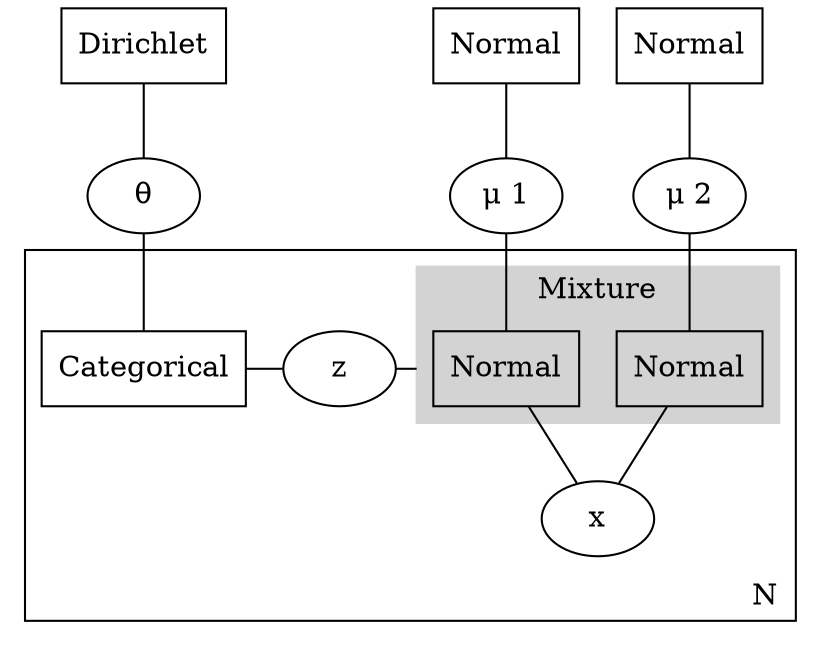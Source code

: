 graph G {
	// allow edges to target clusters
	compound=true;
	dir [label = "Dirichlet", shape = box];
	t   [label = "&theta;", shape = ellipse];
	subgraph cluster_B {
		labeljust = "r";
		labelloc = "b";
		label = "N";
		{ rank = same;
			z   [label = "z", shape = ellipse];
			cat [label = "Categorical", shape = box]}
		cat -- z;
		subgraph cluster_A {
			labeljust = "c";
			labelloc = "t";
			style = filled;
			color = lightgray;
			label = "Mixture";
			n3 [label = "Normal", shape = box];
			n4 [label = "Normal", shape = box];
		}
		x [shape = ellipse, label = "x"];
		n3 -- x;
		n4 -- x;
		z -- n3 [constraint = false, lhead=cluster_A];
	}
	mu1 [label = "&mu; 1", shape = ellipse];
	mu2 [label = "&mu; 2", shape = ellipse];

	n1 [label = "Normal", shape = box];
	n2 [label = "Normal", shape = box];

	n1 -- mu1;
	n2 -- mu2;
	mu1 -- n3;
	mu2 -- n4;
	t -- cat;
	dir -- t;
}
